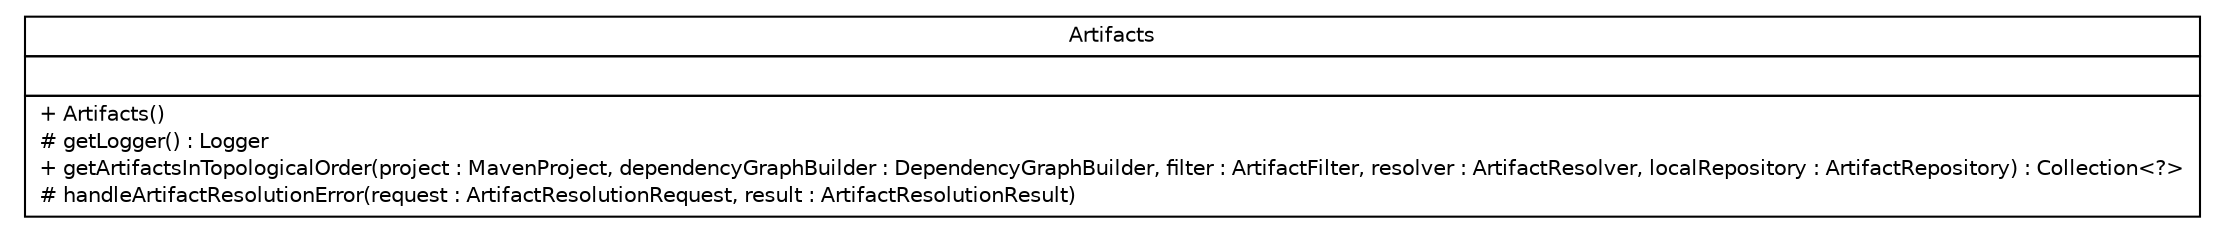 #!/usr/local/bin/dot
#
# Class diagram 
# Generated by UMLGraph version R5_6-24-gf6e263 (http://www.umlgraph.org/)
#

digraph G {
	edge [fontname="Helvetica",fontsize=10,labelfontname="Helvetica",labelfontsize=10];
	node [fontname="Helvetica",fontsize=10,shape=plaintext];
	nodesep=0.25;
	ranksep=0.5;
	// com.edugility.maven.Artifacts
	c0 [label=<<table title="com.edugility.maven.Artifacts" border="0" cellborder="1" cellspacing="0" cellpadding="2" port="p" href="./Artifacts.html">
		<tr><td><table border="0" cellspacing="0" cellpadding="1">
<tr><td align="center" balign="center"> Artifacts </td></tr>
		</table></td></tr>
		<tr><td><table border="0" cellspacing="0" cellpadding="1">
<tr><td align="left" balign="left">  </td></tr>
		</table></td></tr>
		<tr><td><table border="0" cellspacing="0" cellpadding="1">
<tr><td align="left" balign="left"> + Artifacts() </td></tr>
<tr><td align="left" balign="left"> # getLogger() : Logger </td></tr>
<tr><td align="left" balign="left"> + getArtifactsInTopologicalOrder(project : MavenProject, dependencyGraphBuilder : DependencyGraphBuilder, filter : ArtifactFilter, resolver : ArtifactResolver, localRepository : ArtifactRepository) : Collection&lt;?&gt; </td></tr>
<tr><td align="left" balign="left"> # handleArtifactResolutionError(request : ArtifactResolutionRequest, result : ArtifactResolutionResult) </td></tr>
		</table></td></tr>
		</table>>, URL="./Artifacts.html", fontname="Helvetica", fontcolor="black", fontsize=10.0];
}

